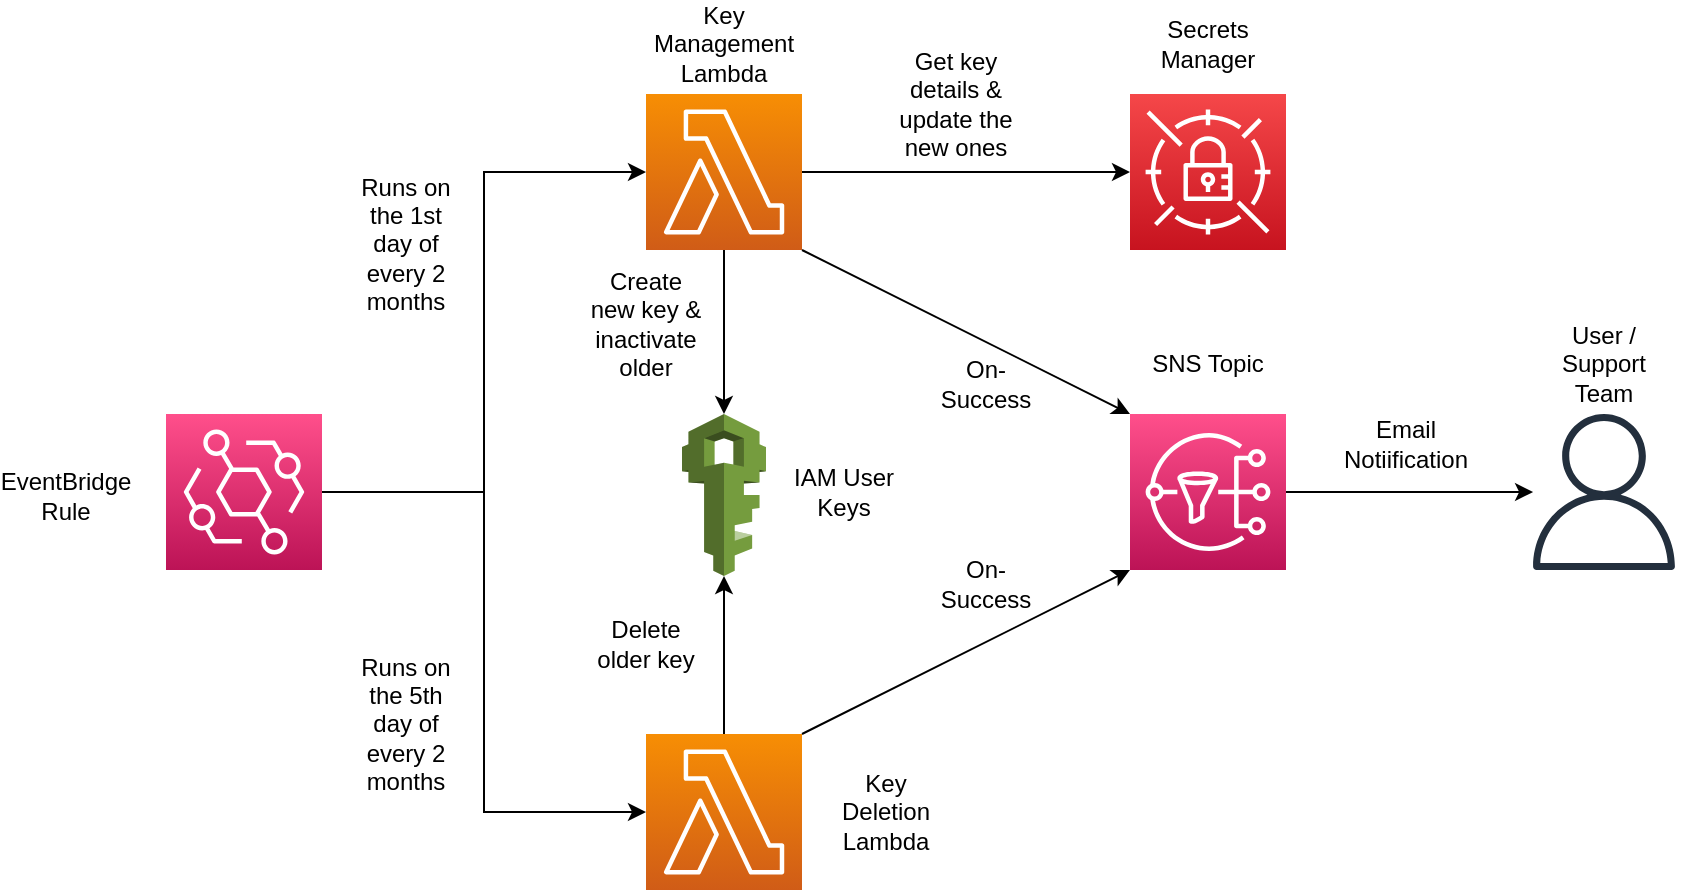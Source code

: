 <mxfile version="17.5.0" type="device"><diagram id="Ht1M8jgEwFfnCIfOTk4-" name="IAM-Key-Rotation-Process"><mxGraphModel dx="1026" dy="523" grid="1" gridSize="10" guides="1" tooltips="1" connect="1" arrows="1" fold="1" page="1" pageScale="1" pageWidth="1169" pageHeight="827" math="0" shadow="0"><root><mxCell id="0"/><mxCell id="1" parent="0"/><mxCell id="bQIRRRrJG2OEUxeMKInT-8" style="edgeStyle=orthogonalEdgeStyle;rounded=0;orthogonalLoop=1;jettySize=auto;html=1;entryX=0;entryY=0.5;entryDx=0;entryDy=0;entryPerimeter=0;" edge="1" parent="1" source="bQIRRRrJG2OEUxeMKInT-1" target="bQIRRRrJG2OEUxeMKInT-3"><mxGeometry relative="1" as="geometry"/></mxCell><mxCell id="bQIRRRrJG2OEUxeMKInT-10" style="edgeStyle=orthogonalEdgeStyle;rounded=0;orthogonalLoop=1;jettySize=auto;html=1;entryX=0;entryY=0.5;entryDx=0;entryDy=0;entryPerimeter=0;" edge="1" parent="1" source="bQIRRRrJG2OEUxeMKInT-1" target="bQIRRRrJG2OEUxeMKInT-4"><mxGeometry relative="1" as="geometry"/></mxCell><mxCell id="bQIRRRrJG2OEUxeMKInT-1" value="" style="sketch=0;points=[[0,0,0],[0.25,0,0],[0.5,0,0],[0.75,0,0],[1,0,0],[0,1,0],[0.25,1,0],[0.5,1,0],[0.75,1,0],[1,1,0],[0,0.25,0],[0,0.5,0],[0,0.75,0],[1,0.25,0],[1,0.5,0],[1,0.75,0]];outlineConnect=0;fontColor=#232F3E;gradientColor=#FF4F8B;gradientDirection=north;fillColor=#BC1356;strokeColor=#ffffff;dashed=0;verticalLabelPosition=bottom;verticalAlign=top;align=center;html=1;fontSize=12;fontStyle=0;aspect=fixed;shape=mxgraph.aws4.resourceIcon;resIcon=mxgraph.aws4.eventbridge;" vertex="1" parent="1"><mxGeometry x="160" y="320" width="78" height="78" as="geometry"/></mxCell><mxCell id="bQIRRRrJG2OEUxeMKInT-11" style="edgeStyle=orthogonalEdgeStyle;rounded=0;orthogonalLoop=1;jettySize=auto;html=1;entryX=0;entryY=0.5;entryDx=0;entryDy=0;entryPerimeter=0;" edge="1" parent="1" source="bQIRRRrJG2OEUxeMKInT-3" target="bQIRRRrJG2OEUxeMKInT-6"><mxGeometry relative="1" as="geometry"/></mxCell><mxCell id="bQIRRRrJG2OEUxeMKInT-12" style="edgeStyle=orthogonalEdgeStyle;rounded=0;orthogonalLoop=1;jettySize=auto;html=1;exitX=0.5;exitY=1;exitDx=0;exitDy=0;exitPerimeter=0;entryX=0.5;entryY=0;entryDx=0;entryDy=0;entryPerimeter=0;" edge="1" parent="1" source="bQIRRRrJG2OEUxeMKInT-3" target="bQIRRRrJG2OEUxeMKInT-5"><mxGeometry relative="1" as="geometry"/></mxCell><mxCell id="bQIRRRrJG2OEUxeMKInT-14" style="rounded=0;orthogonalLoop=1;jettySize=auto;html=1;exitX=1;exitY=1;exitDx=0;exitDy=0;exitPerimeter=0;entryX=0;entryY=0;entryDx=0;entryDy=0;entryPerimeter=0;" edge="1" parent="1" source="bQIRRRrJG2OEUxeMKInT-3" target="bQIRRRrJG2OEUxeMKInT-7"><mxGeometry relative="1" as="geometry"/></mxCell><mxCell id="bQIRRRrJG2OEUxeMKInT-3" value="" style="sketch=0;points=[[0,0,0],[0.25,0,0],[0.5,0,0],[0.75,0,0],[1,0,0],[0,1,0],[0.25,1,0],[0.5,1,0],[0.75,1,0],[1,1,0],[0,0.25,0],[0,0.5,0],[0,0.75,0],[1,0.25,0],[1,0.5,0],[1,0.75,0]];outlineConnect=0;fontColor=#232F3E;gradientColor=#F78E04;gradientDirection=north;fillColor=#D05C17;strokeColor=#ffffff;dashed=0;verticalLabelPosition=bottom;verticalAlign=top;align=center;html=1;fontSize=12;fontStyle=0;aspect=fixed;shape=mxgraph.aws4.resourceIcon;resIcon=mxgraph.aws4.lambda;" vertex="1" parent="1"><mxGeometry x="400" y="160" width="78" height="78" as="geometry"/></mxCell><mxCell id="bQIRRRrJG2OEUxeMKInT-13" style="edgeStyle=orthogonalEdgeStyle;rounded=0;orthogonalLoop=1;jettySize=auto;html=1;exitX=0.5;exitY=0;exitDx=0;exitDy=0;exitPerimeter=0;entryX=0.5;entryY=1;entryDx=0;entryDy=0;entryPerimeter=0;" edge="1" parent="1" source="bQIRRRrJG2OEUxeMKInT-4" target="bQIRRRrJG2OEUxeMKInT-5"><mxGeometry relative="1" as="geometry"/></mxCell><mxCell id="bQIRRRrJG2OEUxeMKInT-15" style="edgeStyle=none;rounded=0;orthogonalLoop=1;jettySize=auto;html=1;exitX=1;exitY=0;exitDx=0;exitDy=0;exitPerimeter=0;entryX=0;entryY=1;entryDx=0;entryDy=0;entryPerimeter=0;" edge="1" parent="1" source="bQIRRRrJG2OEUxeMKInT-4" target="bQIRRRrJG2OEUxeMKInT-7"><mxGeometry relative="1" as="geometry"/></mxCell><mxCell id="bQIRRRrJG2OEUxeMKInT-4" value="" style="sketch=0;points=[[0,0,0],[0.25,0,0],[0.5,0,0],[0.75,0,0],[1,0,0],[0,1,0],[0.25,1,0],[0.5,1,0],[0.75,1,0],[1,1,0],[0,0.25,0],[0,0.5,0],[0,0.75,0],[1,0.25,0],[1,0.5,0],[1,0.75,0]];outlineConnect=0;fontColor=#232F3E;gradientColor=#F78E04;gradientDirection=north;fillColor=#D05C17;strokeColor=#ffffff;dashed=0;verticalLabelPosition=bottom;verticalAlign=top;align=center;html=1;fontSize=12;fontStyle=0;aspect=fixed;shape=mxgraph.aws4.resourceIcon;resIcon=mxgraph.aws4.lambda;" vertex="1" parent="1"><mxGeometry x="400" y="480" width="78" height="78" as="geometry"/></mxCell><mxCell id="bQIRRRrJG2OEUxeMKInT-5" value="" style="outlineConnect=0;dashed=0;verticalLabelPosition=bottom;verticalAlign=top;align=center;html=1;shape=mxgraph.aws3.iam;fillColor=#759C3E;gradientColor=none;" vertex="1" parent="1"><mxGeometry x="418" y="320" width="42" height="81" as="geometry"/></mxCell><mxCell id="bQIRRRrJG2OEUxeMKInT-6" value="" style="sketch=0;points=[[0,0,0],[0.25,0,0],[0.5,0,0],[0.75,0,0],[1,0,0],[0,1,0],[0.25,1,0],[0.5,1,0],[0.75,1,0],[1,1,0],[0,0.25,0],[0,0.5,0],[0,0.75,0],[1,0.25,0],[1,0.5,0],[1,0.75,0]];outlineConnect=0;fontColor=#232F3E;gradientColor=#F54749;gradientDirection=north;fillColor=#C7131F;strokeColor=#ffffff;dashed=0;verticalLabelPosition=bottom;verticalAlign=top;align=center;html=1;fontSize=12;fontStyle=0;aspect=fixed;shape=mxgraph.aws4.resourceIcon;resIcon=mxgraph.aws4.secrets_manager;" vertex="1" parent="1"><mxGeometry x="642" y="160" width="78" height="78" as="geometry"/></mxCell><mxCell id="bQIRRRrJG2OEUxeMKInT-17" style="edgeStyle=orthogonalEdgeStyle;rounded=0;orthogonalLoop=1;jettySize=auto;html=1;exitX=1;exitY=0.5;exitDx=0;exitDy=0;exitPerimeter=0;" edge="1" parent="1" source="bQIRRRrJG2OEUxeMKInT-7" target="bQIRRRrJG2OEUxeMKInT-16"><mxGeometry relative="1" as="geometry"/></mxCell><mxCell id="bQIRRRrJG2OEUxeMKInT-7" value="" style="sketch=0;points=[[0,0,0],[0.25,0,0],[0.5,0,0],[0.75,0,0],[1,0,0],[0,1,0],[0.25,1,0],[0.5,1,0],[0.75,1,0],[1,1,0],[0,0.25,0],[0,0.5,0],[0,0.75,0],[1,0.25,0],[1,0.5,0],[1,0.75,0]];outlineConnect=0;fontColor=#232F3E;gradientColor=#FF4F8B;gradientDirection=north;fillColor=#BC1356;strokeColor=#ffffff;dashed=0;verticalLabelPosition=bottom;verticalAlign=top;align=center;html=1;fontSize=12;fontStyle=0;aspect=fixed;shape=mxgraph.aws4.resourceIcon;resIcon=mxgraph.aws4.sns;" vertex="1" parent="1"><mxGeometry x="642" y="320" width="78" height="78" as="geometry"/></mxCell><mxCell id="bQIRRRrJG2OEUxeMKInT-16" value="" style="sketch=0;outlineConnect=0;fontColor=#232F3E;gradientColor=none;fillColor=#232F3D;strokeColor=none;dashed=0;verticalLabelPosition=bottom;verticalAlign=top;align=center;html=1;fontSize=12;fontStyle=0;aspect=fixed;pointerEvents=1;shape=mxgraph.aws4.user;" vertex="1" parent="1"><mxGeometry x="840" y="320" width="78" height="78" as="geometry"/></mxCell><mxCell id="bQIRRRrJG2OEUxeMKInT-18" value="EventBridge&lt;br&gt;Rule" style="text;html=1;strokeColor=none;fillColor=none;align=center;verticalAlign=middle;whiteSpace=wrap;rounded=0;" vertex="1" parent="1"><mxGeometry x="80" y="345.5" width="60" height="30" as="geometry"/></mxCell><mxCell id="bQIRRRrJG2OEUxeMKInT-19" value="Key Management Lambda" style="text;html=1;strokeColor=none;fillColor=none;align=center;verticalAlign=middle;whiteSpace=wrap;rounded=0;" vertex="1" parent="1"><mxGeometry x="409" y="120" width="60" height="30" as="geometry"/></mxCell><mxCell id="bQIRRRrJG2OEUxeMKInT-20" value="Key Deletion Lambda" style="text;html=1;strokeColor=none;fillColor=none;align=center;verticalAlign=middle;whiteSpace=wrap;rounded=0;" vertex="1" parent="1"><mxGeometry x="490" y="504" width="60" height="30" as="geometry"/></mxCell><mxCell id="bQIRRRrJG2OEUxeMKInT-21" value="Secrets Manager" style="text;html=1;strokeColor=none;fillColor=none;align=center;verticalAlign=middle;whiteSpace=wrap;rounded=0;" vertex="1" parent="1"><mxGeometry x="651" y="120" width="60" height="30" as="geometry"/></mxCell><mxCell id="bQIRRRrJG2OEUxeMKInT-22" value="SNS Topic" style="text;html=1;strokeColor=none;fillColor=none;align=center;verticalAlign=middle;whiteSpace=wrap;rounded=0;" vertex="1" parent="1"><mxGeometry x="651" y="280" width="60" height="30" as="geometry"/></mxCell><mxCell id="bQIRRRrJG2OEUxeMKInT-23" value="User / Support Team" style="text;html=1;strokeColor=none;fillColor=none;align=center;verticalAlign=middle;whiteSpace=wrap;rounded=0;" vertex="1" parent="1"><mxGeometry x="849" y="280" width="60" height="30" as="geometry"/></mxCell><mxCell id="bQIRRRrJG2OEUxeMKInT-24" value="IAM User Keys" style="text;html=1;strokeColor=none;fillColor=none;align=center;verticalAlign=middle;whiteSpace=wrap;rounded=0;" vertex="1" parent="1"><mxGeometry x="469" y="344" width="60" height="30" as="geometry"/></mxCell><mxCell id="bQIRRRrJG2OEUxeMKInT-25" value="Runs on the 1st day of every 2 months" style="text;html=1;strokeColor=none;fillColor=none;align=center;verticalAlign=middle;whiteSpace=wrap;rounded=0;" vertex="1" parent="1"><mxGeometry x="250" y="220" width="60" height="30" as="geometry"/></mxCell><mxCell id="bQIRRRrJG2OEUxeMKInT-26" value="Runs on the 5th day of every 2 months" style="text;html=1;strokeColor=none;fillColor=none;align=center;verticalAlign=middle;whiteSpace=wrap;rounded=0;" vertex="1" parent="1"><mxGeometry x="250" y="460" width="60" height="30" as="geometry"/></mxCell><mxCell id="bQIRRRrJG2OEUxeMKInT-28" value="Create new key &amp;amp; inactivate older" style="text;html=1;strokeColor=none;fillColor=none;align=center;verticalAlign=middle;whiteSpace=wrap;rounded=0;" vertex="1" parent="1"><mxGeometry x="370" y="260" width="60" height="30" as="geometry"/></mxCell><mxCell id="bQIRRRrJG2OEUxeMKInT-29" value="Delete older key" style="text;html=1;strokeColor=none;fillColor=none;align=center;verticalAlign=middle;whiteSpace=wrap;rounded=0;" vertex="1" parent="1"><mxGeometry x="370" y="420" width="60" height="30" as="geometry"/></mxCell><mxCell id="bQIRRRrJG2OEUxeMKInT-30" value="Get key details &amp;amp; update the new ones" style="text;html=1;strokeColor=none;fillColor=none;align=center;verticalAlign=middle;whiteSpace=wrap;rounded=0;" vertex="1" parent="1"><mxGeometry x="524.5" y="150" width="60" height="30" as="geometry"/></mxCell><mxCell id="bQIRRRrJG2OEUxeMKInT-31" value="On-Success" style="text;html=1;strokeColor=none;fillColor=none;align=center;verticalAlign=middle;whiteSpace=wrap;rounded=0;" vertex="1" parent="1"><mxGeometry x="540" y="290" width="60" height="30" as="geometry"/></mxCell><mxCell id="bQIRRRrJG2OEUxeMKInT-32" value="On-Success" style="text;html=1;strokeColor=none;fillColor=none;align=center;verticalAlign=middle;whiteSpace=wrap;rounded=0;" vertex="1" parent="1"><mxGeometry x="540" y="390" width="60" height="30" as="geometry"/></mxCell><mxCell id="bQIRRRrJG2OEUxeMKInT-33" value="Email Notiification" style="text;html=1;strokeColor=none;fillColor=none;align=center;verticalAlign=middle;whiteSpace=wrap;rounded=0;" vertex="1" parent="1"><mxGeometry x="750" y="320" width="60" height="30" as="geometry"/></mxCell></root></mxGraphModel></diagram></mxfile>